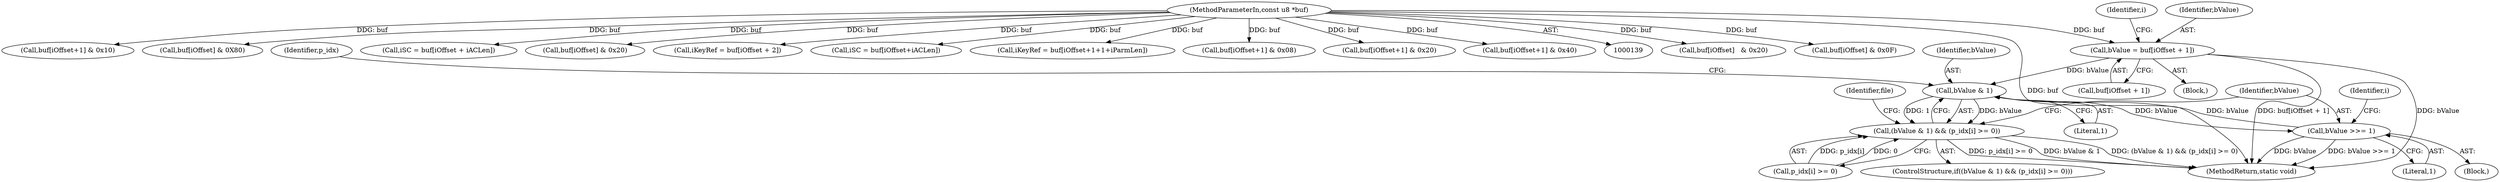 digraph "0_OpenSC_8fe377e93b4b56060e5bbfb6f3142ceaeca744fa_17@array" {
"1000472" [label="(Call,bValue = buf[iOffset + 1])"];
"1000141" [label="(MethodParameterIn,const u8 *buf)"];
"1000491" [label="(Call,bValue & 1)"];
"1000490" [label="(Call,(bValue & 1) && (p_idx[i] >= 0))"];
"1000506" [label="(Call,bValue >>= 1)"];
"1000474" [label="(Call,buf[iOffset + 1])"];
"1000210" [label="(Call,buf[iOffset]   & 0x20)"];
"1000175" [label="(Call,buf[iOffset] & 0x0F)"];
"1000500" [label="(Identifier,file)"];
"1000508" [label="(Literal,1)"];
"1000372" [label="(Block,)"];
"1000506" [label="(Call,bValue >>= 1)"];
"1000491" [label="(Call,bValue & 1)"];
"1000238" [label="(Call,buf[iOffset+1] & 0x10)"];
"1000507" [label="(Identifier,bValue)"];
"1000488" [label="(Block,)"];
"1000472" [label="(Call,bValue = buf[iOffset + 1])"];
"1000141" [label="(MethodParameterIn,const u8 *buf)"];
"1000494" [label="(Call,p_idx[i] >= 0)"];
"1000195" [label="(Call,buf[iOffset] & 0X80)"];
"1000493" [label="(Literal,1)"];
"1000519" [label="(MethodReturn,static void)"];
"1000413" [label="(Call,iSC = buf[iOffset + iACLen])"];
"1000489" [label="(ControlStructure,if((bValue & 1) && (p_idx[i] >= 0)))"];
"1000496" [label="(Identifier,p_idx)"];
"1000399" [label="(Call,buf[iOffset] & 0x20)"];
"1000462" [label="(Call,iKeyRef = buf[iOffset + 2])"];
"1000268" [label="(Call,iSC = buf[iOffset+iACLen])"];
"1000490" [label="(Call,(bValue & 1) && (p_idx[i] >= 0))"];
"1000323" [label="(Call,iKeyRef = buf[iOffset+1+1+iParmLen])"];
"1000487" [label="(Identifier,i)"];
"1000248" [label="(Call,buf[iOffset+1] & 0x08)"];
"1000473" [label="(Identifier,bValue)"];
"1000481" [label="(Identifier,i)"];
"1000492" [label="(Identifier,bValue)"];
"1000228" [label="(Call,buf[iOffset+1] & 0x20)"];
"1000218" [label="(Call,buf[iOffset+1] & 0x40)"];
"1000472" -> "1000372"  [label="AST: "];
"1000472" -> "1000474"  [label="CFG: "];
"1000473" -> "1000472"  [label="AST: "];
"1000474" -> "1000472"  [label="AST: "];
"1000481" -> "1000472"  [label="CFG: "];
"1000472" -> "1000519"  [label="DDG: buf[iOffset + 1]"];
"1000472" -> "1000519"  [label="DDG: bValue"];
"1000141" -> "1000472"  [label="DDG: buf"];
"1000472" -> "1000491"  [label="DDG: bValue"];
"1000141" -> "1000139"  [label="AST: "];
"1000141" -> "1000519"  [label="DDG: buf"];
"1000141" -> "1000175"  [label="DDG: buf"];
"1000141" -> "1000195"  [label="DDG: buf"];
"1000141" -> "1000210"  [label="DDG: buf"];
"1000141" -> "1000218"  [label="DDG: buf"];
"1000141" -> "1000228"  [label="DDG: buf"];
"1000141" -> "1000238"  [label="DDG: buf"];
"1000141" -> "1000248"  [label="DDG: buf"];
"1000141" -> "1000268"  [label="DDG: buf"];
"1000141" -> "1000323"  [label="DDG: buf"];
"1000141" -> "1000399"  [label="DDG: buf"];
"1000141" -> "1000413"  [label="DDG: buf"];
"1000141" -> "1000462"  [label="DDG: buf"];
"1000491" -> "1000490"  [label="AST: "];
"1000491" -> "1000493"  [label="CFG: "];
"1000492" -> "1000491"  [label="AST: "];
"1000493" -> "1000491"  [label="AST: "];
"1000496" -> "1000491"  [label="CFG: "];
"1000490" -> "1000491"  [label="CFG: "];
"1000491" -> "1000490"  [label="DDG: bValue"];
"1000491" -> "1000490"  [label="DDG: 1"];
"1000506" -> "1000491"  [label="DDG: bValue"];
"1000491" -> "1000506"  [label="DDG: bValue"];
"1000490" -> "1000489"  [label="AST: "];
"1000490" -> "1000494"  [label="CFG: "];
"1000494" -> "1000490"  [label="AST: "];
"1000500" -> "1000490"  [label="CFG: "];
"1000507" -> "1000490"  [label="CFG: "];
"1000490" -> "1000519"  [label="DDG: p_idx[i] >= 0"];
"1000490" -> "1000519"  [label="DDG: bValue & 1"];
"1000490" -> "1000519"  [label="DDG: (bValue & 1) && (p_idx[i] >= 0)"];
"1000494" -> "1000490"  [label="DDG: p_idx[i]"];
"1000494" -> "1000490"  [label="DDG: 0"];
"1000506" -> "1000488"  [label="AST: "];
"1000506" -> "1000508"  [label="CFG: "];
"1000507" -> "1000506"  [label="AST: "];
"1000508" -> "1000506"  [label="AST: "];
"1000487" -> "1000506"  [label="CFG: "];
"1000506" -> "1000519"  [label="DDG: bValue >>= 1"];
"1000506" -> "1000519"  [label="DDG: bValue"];
}
